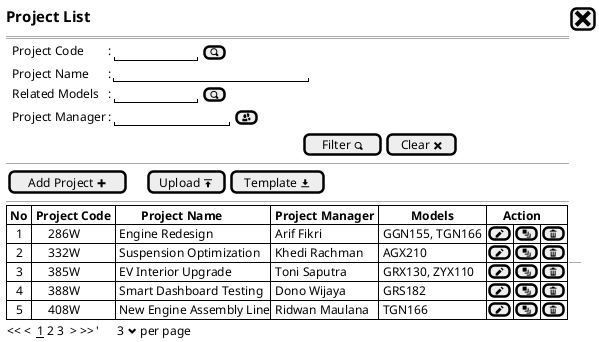 @startsalt
{
  <size:15><b>Project List|[<size:25><&x>]|*
  ==
  {
    .|Project Code      |: {|"          "|[<&magnifying-glass>]|}*
    .|Project Name      |: |"                        "|*    
    .|Related Models    |: {|"          "| [<&magnifying-glass>]|}*
    .|Project Manager |: {|"              "|[<&people>]|}*
  }
  {|                                                                                              |[Filter <&magnifying-glass>]|[Clear <&x>]|}
  --
  {
    [Add Project <&plus>]|.|.|.|[Upload <&data-transfer-upload>]| [Template <&data-transfer-download>]|*
  }
  --
  {#
    | <b>No | <b>Project Code |        <b>Project Name         | <b>Project Manager |          <b>Models          |<b>     Action      |*|*|*
    |   1 |     286W          | Engine Redesign                | Arif Fikri           | GGN155, TGN166             |[<&pencil>]|[<&layers>]|[<&trash>]|*
    |   2 |     332W          | Suspension Optimization        | Khedi Rachman        | AGX210                     |[<&pencil>]|[<&layers>]|[<&trash>]|*
    |   3 |     385W          | EV Interior Upgrade            | Toni Saputra         | GRX130, ZYX110             |[<&pencil>]|[<&layers>]|[<&trash>]|*
    |   4 |     388W          | Smart Dashboard Testing        | Dono Wijaya          | GRS182                     |[<&pencil>]|[<&layers>]|[<&trash>]|*
    |   5 |     408W          | New Engine Assembly Line       | Ridwan Maulana       | TGN166                     |[<&pencil>]|[<&layers>]|[<&trash>]|*
  }        
  --
  {
  << <  __1__ 2 3  > >>  |'      3 <&chevron-bottom> per page |*
  }
}
@endsalt
